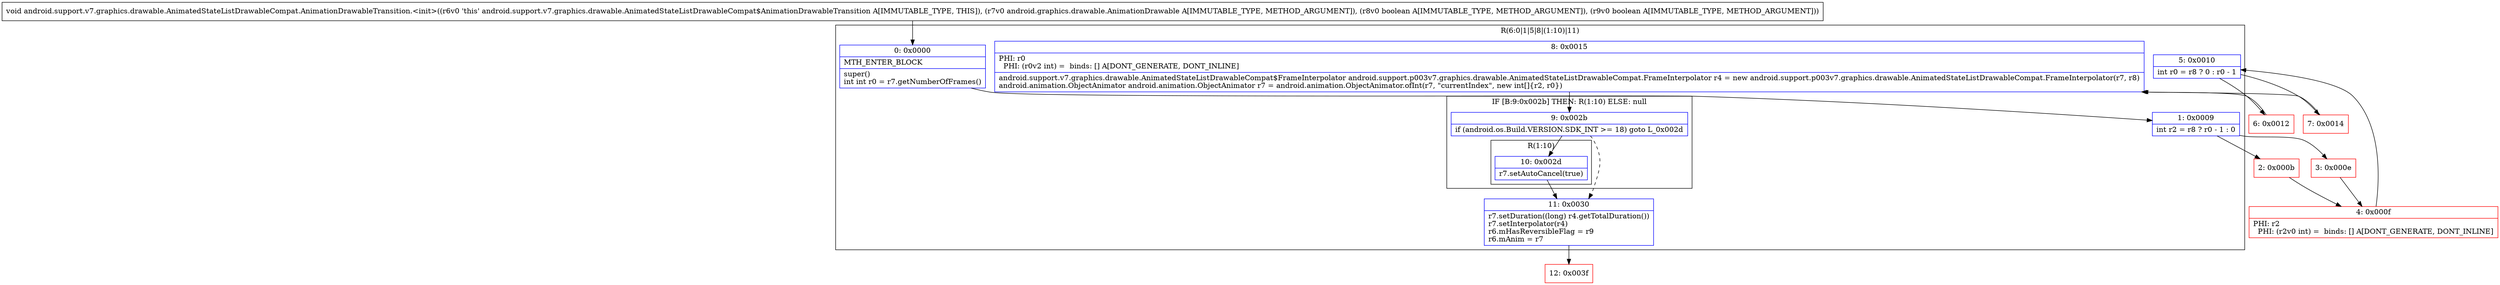 digraph "CFG forandroid.support.v7.graphics.drawable.AnimatedStateListDrawableCompat.AnimationDrawableTransition.\<init\>(Landroid\/graphics\/drawable\/AnimationDrawable;ZZ)V" {
subgraph cluster_Region_413221621 {
label = "R(6:0|1|5|8|(1:10)|11)";
node [shape=record,color=blue];
Node_0 [shape=record,label="{0\:\ 0x0000|MTH_ENTER_BLOCK\l|super()\lint int r0 = r7.getNumberOfFrames()\l}"];
Node_1 [shape=record,label="{1\:\ 0x0009|int r2 = r8 ? r0 \- 1 : 0\l}"];
Node_5 [shape=record,label="{5\:\ 0x0010|int r0 = r8 ? 0 : r0 \- 1\l}"];
Node_8 [shape=record,label="{8\:\ 0x0015|PHI: r0 \l  PHI: (r0v2 int) =  binds: [] A[DONT_GENERATE, DONT_INLINE]\l|android.support.v7.graphics.drawable.AnimatedStateListDrawableCompat$FrameInterpolator android.support.p003v7.graphics.drawable.AnimatedStateListDrawableCompat.FrameInterpolator r4 = new android.support.p003v7.graphics.drawable.AnimatedStateListDrawableCompat.FrameInterpolator(r7, r8)\landroid.animation.ObjectAnimator android.animation.ObjectAnimator r7 = android.animation.ObjectAnimator.ofInt(r7, \"currentIndex\", new int[]\{r2, r0\})\l}"];
subgraph cluster_IfRegion_202781998 {
label = "IF [B:9:0x002b] THEN: R(1:10) ELSE: null";
node [shape=record,color=blue];
Node_9 [shape=record,label="{9\:\ 0x002b|if (android.os.Build.VERSION.SDK_INT \>= 18) goto L_0x002d\l}"];
subgraph cluster_Region_1580499053 {
label = "R(1:10)";
node [shape=record,color=blue];
Node_10 [shape=record,label="{10\:\ 0x002d|r7.setAutoCancel(true)\l}"];
}
}
Node_11 [shape=record,label="{11\:\ 0x0030|r7.setDuration((long) r4.getTotalDuration())\lr7.setInterpolator(r4)\lr6.mHasReversibleFlag = r9\lr6.mAnim = r7\l}"];
}
Node_2 [shape=record,color=red,label="{2\:\ 0x000b}"];
Node_3 [shape=record,color=red,label="{3\:\ 0x000e}"];
Node_4 [shape=record,color=red,label="{4\:\ 0x000f|PHI: r2 \l  PHI: (r2v0 int) =  binds: [] A[DONT_GENERATE, DONT_INLINE]\l}"];
Node_6 [shape=record,color=red,label="{6\:\ 0x0012}"];
Node_7 [shape=record,color=red,label="{7\:\ 0x0014}"];
Node_12 [shape=record,color=red,label="{12\:\ 0x003f}"];
MethodNode[shape=record,label="{void android.support.v7.graphics.drawable.AnimatedStateListDrawableCompat.AnimationDrawableTransition.\<init\>((r6v0 'this' android.support.v7.graphics.drawable.AnimatedStateListDrawableCompat$AnimationDrawableTransition A[IMMUTABLE_TYPE, THIS]), (r7v0 android.graphics.drawable.AnimationDrawable A[IMMUTABLE_TYPE, METHOD_ARGUMENT]), (r8v0 boolean A[IMMUTABLE_TYPE, METHOD_ARGUMENT]), (r9v0 boolean A[IMMUTABLE_TYPE, METHOD_ARGUMENT])) }"];
MethodNode -> Node_0;
Node_0 -> Node_1;
Node_1 -> Node_2;
Node_1 -> Node_3;
Node_5 -> Node_6;
Node_5 -> Node_7;
Node_8 -> Node_9;
Node_9 -> Node_10;
Node_9 -> Node_11[style=dashed];
Node_10 -> Node_11;
Node_11 -> Node_12;
Node_2 -> Node_4;
Node_3 -> Node_4;
Node_4 -> Node_5;
Node_6 -> Node_8;
Node_7 -> Node_8;
}

